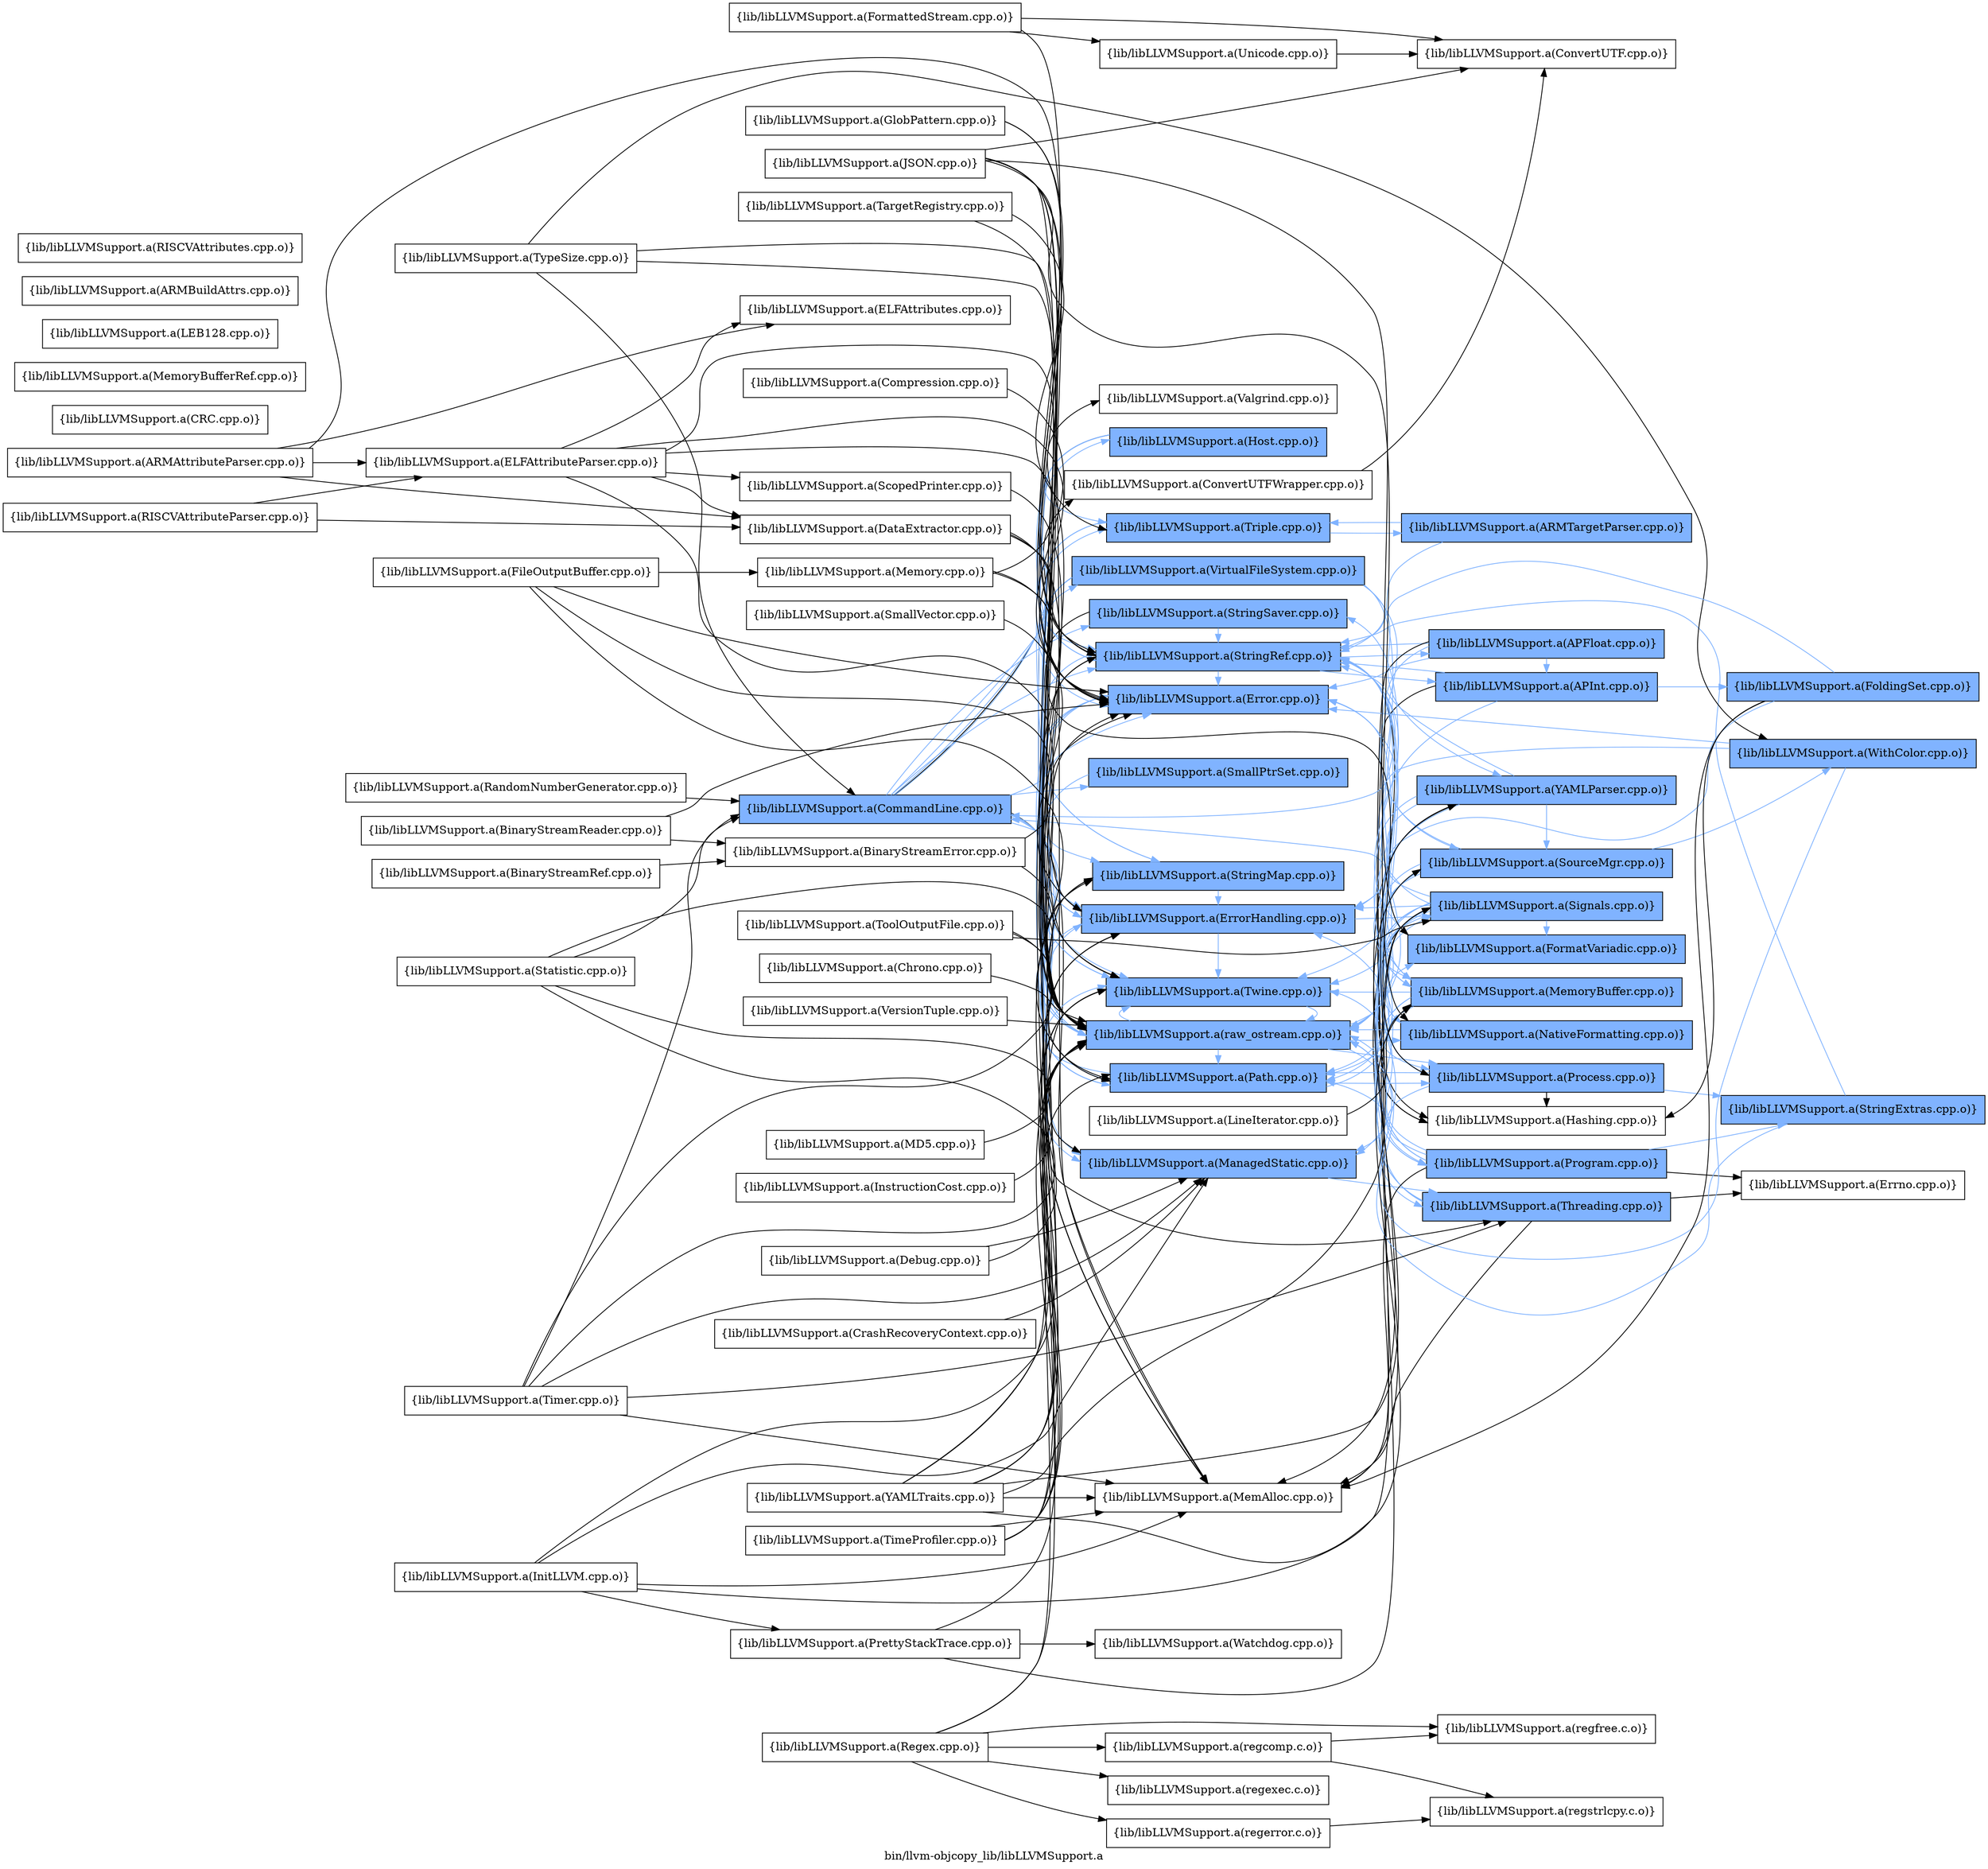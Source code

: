 digraph "bin/llvm-objcopy_lib/libLLVMSupport.a" {
	label="bin/llvm-objcopy_lib/libLLVMSupport.a";
	rankdir=LR;
	{ rank=same; Node0x563a265e23d8;  }
	{ rank=same; Node0x563a265de648; Node0x563a265dc578; Node0x563a265dc2a8; Node0x563a265e1258; Node0x563a265e1488; Node0x563a265e4818; Node0x563a265e0c68; Node0x563a265e2748; Node0x563a265e25b8; Node0x563a265dbc68; Node0x563a265dcb68; Node0x563a265de738; Node0x563a265def58; Node0x563a265dc848; Node0x563a265dd838;  }
	{ rank=same; Node0x563a265de328; Node0x563a265e4228; Node0x563a265dbdf8; Node0x563a265e1938; Node0x563a265e4318; Node0x563a265dc488; Node0x563a265dd298; Node0x563a265e0da8; Node0x563a265e1208; Node0x563a265de148; Node0x563a265de058; Node0x563a265e44a8; Node0x563a265e39b8; Node0x563a265e3328;  }
	{ rank=same; Node0x563a265e23d8;  }
	{ rank=same; Node0x563a265de648; Node0x563a265dc578; Node0x563a265dc2a8; Node0x563a265e1258; Node0x563a265e1488; Node0x563a265e4818; Node0x563a265e0c68; Node0x563a265e2748; Node0x563a265e25b8; Node0x563a265dbc68; Node0x563a265dcb68; Node0x563a265de738; Node0x563a265def58; Node0x563a265dc848; Node0x563a265dd838;  }
	{ rank=same; Node0x563a265de328; Node0x563a265e4228; Node0x563a265dbdf8; Node0x563a265e1938; Node0x563a265e4318; Node0x563a265dc488; Node0x563a265dd298; Node0x563a265e0da8; Node0x563a265e1208; Node0x563a265de148; Node0x563a265de058; Node0x563a265e44a8; Node0x563a265e39b8; Node0x563a265e3328;  }

	Node0x563a265e23d8 [shape=record,shape=box,group=1,style=filled,fillcolor="0.600000 0.5 1",label="{lib/libLLVMSupport.a(CommandLine.cpp.o)}"];
	Node0x563a265e23d8 -> Node0x563a265de648;
	Node0x563a265e23d8 -> Node0x563a265dc578[color="0.600000 0.5 1"];
	Node0x563a265e23d8 -> Node0x563a265dc2a8[color="0.600000 0.5 1"];
	Node0x563a265e23d8 -> Node0x563a265e1258[color="0.600000 0.5 1"];
	Node0x563a265e23d8 -> Node0x563a265e1488;
	Node0x563a265e23d8 -> Node0x563a265e4818[color="0.600000 0.5 1"];
	Node0x563a265e23d8 -> Node0x563a265e0c68[color="0.600000 0.5 1"];
	Node0x563a265e23d8 -> Node0x563a265e2748[color="0.600000 0.5 1"];
	Node0x563a265e23d8 -> Node0x563a265e25b8[color="0.600000 0.5 1"];
	Node0x563a265e23d8 -> Node0x563a265dbc68[color="0.600000 0.5 1"];
	Node0x563a265e23d8 -> Node0x563a265dcb68[color="0.600000 0.5 1"];
	Node0x563a265e23d8 -> Node0x563a265de738[color="0.600000 0.5 1"];
	Node0x563a265e23d8 -> Node0x563a265def58[color="0.600000 0.5 1"];
	Node0x563a265e23d8 -> Node0x563a265dc848[color="0.600000 0.5 1"];
	Node0x563a265e23d8 -> Node0x563a265dd838[color="0.600000 0.5 1"];
	Node0x563a265e1c58 [shape=record,shape=box,group=0,label="{lib/libLLVMSupport.a(Compression.cpp.o)}"];
	Node0x563a265e1c58 -> Node0x563a265dc578;
	Node0x563a265e1f28 [shape=record,shape=box,group=0,label="{lib/libLLVMSupport.a(CRC.cpp.o)}"];
	Node0x563a265dc578 [shape=record,shape=box,group=1,style=filled,fillcolor="0.600000 0.5 1",label="{lib/libLLVMSupport.a(Error.cpp.o)}"];
	Node0x563a265dc578 -> Node0x563a265dc2a8[color="0.600000 0.5 1"];
	Node0x563a265dc578 -> Node0x563a265e1258[color="0.600000 0.5 1"];
	Node0x563a265dc578 -> Node0x563a265dcb68[color="0.600000 0.5 1"];
	Node0x563a265dc578 -> Node0x563a265def58[color="0.600000 0.5 1"];
	Node0x563a265e2568 [shape=record,shape=box,group=0,label="{lib/libLLVMSupport.a(GlobPattern.cpp.o)}"];
	Node0x563a265e2568 -> Node0x563a265dc578;
	Node0x563a265e2568 -> Node0x563a265e25b8;
	Node0x563a265e1488 [shape=record,shape=box,group=0,label="{lib/libLLVMSupport.a(MemAlloc.cpp.o)}"];
	Node0x563a265e0da8 [shape=record,shape=box,group=1,style=filled,fillcolor="0.600000 0.5 1",label="{lib/libLLVMSupport.a(MemoryBuffer.cpp.o)}"];
	Node0x563a265e0da8 -> Node0x563a265dc578[color="0.600000 0.5 1"];
	Node0x563a265e0da8 -> Node0x563a265dcb68[color="0.600000 0.5 1"];
	Node0x563a265e0da8 -> Node0x563a265dd838[color="0.600000 0.5 1"];
	Node0x563a265e0da8 -> Node0x563a265e39b8[color="0.600000 0.5 1"];
	Node0x563a265e0da8 -> Node0x563a265e3328[color="0.600000 0.5 1"];
	Node0x563a265e3fa8 [shape=record,shape=box,group=0,label="{lib/libLLVMSupport.a(Regex.cpp.o)}"];
	Node0x563a265e3fa8 -> Node0x563a265e25b8;
	Node0x563a265e3fa8 -> Node0x563a265dcb68;
	Node0x563a265e3fa8 -> Node0x563a265df598;
	Node0x563a265e3fa8 -> Node0x563a265dfd18;
	Node0x563a265e3fa8 -> Node0x563a265db5d8;
	Node0x563a265e3fa8 -> Node0x563a265dbd08;
	Node0x563a265e0c68 [shape=record,shape=box,group=1,style=filled,fillcolor="0.600000 0.5 1",label="{lib/libLLVMSupport.a(StringMap.cpp.o)}"];
	Node0x563a265e0c68 -> Node0x563a265dc2a8[color="0.600000 0.5 1"];
	Node0x563a265e2748 [shape=record,shape=box,group=1,style=filled,fillcolor="0.600000 0.5 1",label="{lib/libLLVMSupport.a(StringSaver.cpp.o)}"];
	Node0x563a265e2748 -> Node0x563a265e1488;
	Node0x563a265e2748 -> Node0x563a265e25b8[color="0.600000 0.5 1"];
	Node0x563a265e25b8 [shape=record,shape=box,group=1,style=filled,fillcolor="0.600000 0.5 1",label="{lib/libLLVMSupport.a(StringRef.cpp.o)}"];
	Node0x563a265e25b8 -> Node0x563a265dc578[color="0.600000 0.5 1"];
	Node0x563a265e25b8 -> Node0x563a265e1938[color="0.600000 0.5 1"];
	Node0x563a265e25b8 -> Node0x563a265e4318[color="0.600000 0.5 1"];
	Node0x563a265e25b8 -> Node0x563a265dc488;
	Node0x563a265dcb68 [shape=record,shape=box,group=1,style=filled,fillcolor="0.600000 0.5 1",label="{lib/libLLVMSupport.a(Twine.cpp.o)}"];
	Node0x563a265dcb68 -> Node0x563a265def58[color="0.600000 0.5 1"];
	Node0x563a265def58 [shape=record,shape=box,group=1,style=filled,fillcolor="0.600000 0.5 1",label="{lib/libLLVMSupport.a(raw_ostream.cpp.o)}"];
	Node0x563a265def58 -> Node0x563a265dc578[color="0.600000 0.5 1"];
	Node0x563a265def58 -> Node0x563a265dc2a8[color="0.600000 0.5 1"];
	Node0x563a265def58 -> Node0x563a265de058[color="0.600000 0.5 1"];
	Node0x563a265def58 -> Node0x563a265e44a8[color="0.600000 0.5 1"];
	Node0x563a265def58 -> Node0x563a265dcb68[color="0.600000 0.5 1"];
	Node0x563a265def58 -> Node0x563a265dd838[color="0.600000 0.5 1"];
	Node0x563a265def58 -> Node0x563a265e39b8[color="0.600000 0.5 1"];
	Node0x563a265def58 -> Node0x563a265e3328[color="0.600000 0.5 1"];
	Node0x563a265debe8 [shape=record,shape=box,group=0,label="{lib/libLLVMSupport.a(FileOutputBuffer.cpp.o)}"];
	Node0x563a265debe8 -> Node0x563a265dc578;
	Node0x563a265debe8 -> Node0x563a265def58;
	Node0x563a265debe8 -> Node0x563a265dd0b8;
	Node0x563a265debe8 -> Node0x563a265dd838;
	Node0x563a265e2798 [shape=record,shape=box,group=0,label="{lib/libLLVMSupport.a(InitLLVM.cpp.o)}"];
	Node0x563a265e2798 -> Node0x563a265dc2a8;
	Node0x563a265e2798 -> Node0x563a265e1258;
	Node0x563a265e2798 -> Node0x563a265e1488;
	Node0x563a265e2798 -> Node0x563a265e4778;
	Node0x563a265e2798 -> Node0x563a265e4228;
	Node0x563a265dbc68 [shape=record,shape=box,group=1,style=filled,fillcolor="0.600000 0.5 1",label="{lib/libLLVMSupport.a(Triple.cpp.o)}"];
	Node0x563a265dbc68 -> Node0x563a265e25b8[color="0.600000 0.5 1"];
	Node0x563a265dbc68 -> Node0x563a265dd298[color="0.600000 0.5 1"];
	Node0x563a265dbc68 -> Node0x563a265dcb68[color="0.600000 0.5 1"];
	Node0x563a265de008 [shape=record,shape=box,group=1,style=filled,fillcolor="0.600000 0.5 1",label="{lib/libLLVMSupport.a(WithColor.cpp.o)}"];
	Node0x563a265de008 -> Node0x563a265e23d8[color="0.600000 0.5 1"];
	Node0x563a265de008 -> Node0x563a265dc578[color="0.600000 0.5 1"];
	Node0x563a265de008 -> Node0x563a265def58[color="0.600000 0.5 1"];
	Node0x563a265dc848 [shape=record,shape=box,group=1,style=filled,fillcolor="0.600000 0.5 1",label="{lib/libLLVMSupport.a(Host.cpp.o)}"];
	Node0x563a265dc848 -> Node0x563a265e1488;
	Node0x563a265dc848 -> Node0x563a265e0c68[color="0.600000 0.5 1"];
	Node0x563a265dc848 -> Node0x563a265e25b8[color="0.600000 0.5 1"];
	Node0x563a265dc848 -> Node0x563a265dbc68[color="0.600000 0.5 1"];
	Node0x563a265dc848 -> Node0x563a265def58[color="0.600000 0.5 1"];
	Node0x563a265dd838 [shape=record,shape=box,group=1,style=filled,fillcolor="0.600000 0.5 1",label="{lib/libLLVMSupport.a(Path.cpp.o)}"];
	Node0x563a265dd838 -> Node0x563a265dc578[color="0.600000 0.5 1"];
	Node0x563a265dd838 -> Node0x563a265e25b8[color="0.600000 0.5 1"];
	Node0x563a265dd838 -> Node0x563a265dcb68[color="0.600000 0.5 1"];
	Node0x563a265dd838 -> Node0x563a265e39b8[color="0.600000 0.5 1"];
	Node0x563a265dd838 -> Node0x563a265e4228[color="0.600000 0.5 1"];
	Node0x563a265e39b8 [shape=record,shape=box,group=1,style=filled,fillcolor="0.600000 0.5 1",label="{lib/libLLVMSupport.a(Process.cpp.o)}"];
	Node0x563a265e39b8 -> Node0x563a265dc578[color="0.600000 0.5 1"];
	Node0x563a265e39b8 -> Node0x563a265e1258[color="0.600000 0.5 1"];
	Node0x563a265e39b8 -> Node0x563a265e25b8[color="0.600000 0.5 1"];
	Node0x563a265e39b8 -> Node0x563a265dc488;
	Node0x563a265e39b8 -> Node0x563a265dd838[color="0.600000 0.5 1"];
	Node0x563a265e39b8 -> Node0x563a265e2f18[color="0.600000 0.5 1"];
	Node0x563a265e4a48 [shape=record,shape=box,group=0,label="{lib/libLLVMSupport.a(MemoryBufferRef.cpp.o)}"];
	Node0x563a265e4818 [shape=record,shape=box,group=1,style=filled,fillcolor="0.600000 0.5 1",label="{lib/libLLVMSupport.a(SmallPtrSet.cpp.o)}"];
	Node0x563a265e4818 -> Node0x563a265dc2a8[color="0.600000 0.5 1"];
	Node0x563a265e2018 [shape=record,shape=box,group=0,label="{lib/libLLVMSupport.a(LEB128.cpp.o)}"];
	Node0x563a265dc2a8 [shape=record,shape=box,group=1,style=filled,fillcolor="0.600000 0.5 1",label="{lib/libLLVMSupport.a(ErrorHandling.cpp.o)}"];
	Node0x563a265dc2a8 -> Node0x563a265dcb68[color="0.600000 0.5 1"];
	Node0x563a265dc2a8 -> Node0x563a265def58[color="0.600000 0.5 1"];
	Node0x563a265dc2a8 -> Node0x563a265e4228[color="0.600000 0.5 1"];
	Node0x563a265de0f8 [shape=record,shape=box,group=0,label="{lib/libLLVMSupport.a(DataExtractor.cpp.o)}"];
	Node0x563a265de0f8 -> Node0x563a265dc578;
	Node0x563a265de0f8 -> Node0x563a265e25b8;
	Node0x563a265de0f8 -> Node0x563a265def58;
	Node0x563a265e1258 [shape=record,shape=box,group=1,style=filled,fillcolor="0.600000 0.5 1",label="{lib/libLLVMSupport.a(ManagedStatic.cpp.o)}"];
	Node0x563a265e1258 -> Node0x563a265dbdf8[color="0.600000 0.5 1"];
	Node0x563a265dce38 [shape=record,shape=box,group=0,label="{lib/libLLVMSupport.a(TypeSize.cpp.o)}"];
	Node0x563a265dce38 -> Node0x563a265e23d8;
	Node0x563a265dce38 -> Node0x563a265dc2a8;
	Node0x563a265dce38 -> Node0x563a265de008;
	Node0x563a265dce38 -> Node0x563a265def58;
	Node0x563a265e1208 [shape=record,shape=box,group=1,style=filled,fillcolor="0.600000 0.5 1",label="{lib/libLLVMSupport.a(SourceMgr.cpp.o)}"];
	Node0x563a265e1208 -> Node0x563a265e0da8[color="0.600000 0.5 1"];
	Node0x563a265e1208 -> Node0x563a265e25b8[color="0.600000 0.5 1"];
	Node0x563a265e1208 -> Node0x563a265dcb68[color="0.600000 0.5 1"];
	Node0x563a265e1208 -> Node0x563a265de008[color="0.600000 0.5 1"];
	Node0x563a265e1208 -> Node0x563a265def58[color="0.600000 0.5 1"];
	Node0x563a265e1208 -> Node0x563a265dd838[color="0.600000 0.5 1"];
	Node0x563a265dc398 [shape=record,shape=box,group=0,label="{lib/libLLVMSupport.a(TargetRegistry.cpp.o)}"];
	Node0x563a265dc398 -> Node0x563a265dbc68;
	Node0x563a265dc398 -> Node0x563a265def58;
	Node0x563a265de5a8 [shape=record,shape=box,group=0,label="{lib/libLLVMSupport.a(ARMBuildAttrs.cpp.o)}"];
	Node0x563a265dfcc8 [shape=record,shape=box,group=0,label="{lib/libLLVMSupport.a(ELFAttributeParser.cpp.o)}"];
	Node0x563a265dfcc8 -> Node0x563a265de0f8;
	Node0x563a265dfcc8 -> Node0x563a265dfa48;
	Node0x563a265dfcc8 -> Node0x563a265dc578;
	Node0x563a265dfcc8 -> Node0x563a265e4a98;
	Node0x563a265dfcc8 -> Node0x563a265e25b8;
	Node0x563a265dfcc8 -> Node0x563a265dcb68;
	Node0x563a265dfcc8 -> Node0x563a265def58;
	Node0x563a265e3288 [shape=record,shape=box,group=0,label="{lib/libLLVMSupport.a(RISCVAttributes.cpp.o)}"];
	Node0x563a265dcca8 [shape=record,shape=box,group=0,label="{lib/libLLVMSupport.a(BinaryStreamError.cpp.o)}"];
	Node0x563a265dcca8 -> Node0x563a265dc578;
	Node0x563a265dcca8 -> Node0x563a265def58;
	Node0x563a265de058 [shape=record,shape=box,group=1,style=filled,fillcolor="0.600000 0.5 1",label="{lib/libLLVMSupport.a(FormatVariadic.cpp.o)}"];
	Node0x563a265de058 -> Node0x563a265e25b8[color="0.600000 0.5 1"];
	Node0x563a265e44a8 [shape=record,shape=box,group=1,style=filled,fillcolor="0.600000 0.5 1",label="{lib/libLLVMSupport.a(NativeFormatting.cpp.o)}"];
	Node0x563a265e44a8 -> Node0x563a265def58[color="0.600000 0.5 1"];
	Node0x563a265dd248 [shape=record,shape=box,group=0,label="{lib/libLLVMSupport.a(ARMAttributeParser.cpp.o)}"];
	Node0x563a265dd248 -> Node0x563a265de0f8;
	Node0x563a265dd248 -> Node0x563a265dfcc8;
	Node0x563a265dd248 -> Node0x563a265dfa48;
	Node0x563a265dd248 -> Node0x563a265def58;
	Node0x563a265dfa48 [shape=record,shape=box,group=0,label="{lib/libLLVMSupport.a(ELFAttributes.cpp.o)}"];
	Node0x563a265dcf78 [shape=record,shape=box,group=0,label="{lib/libLLVMSupport.a(BinaryStreamReader.cpp.o)}"];
	Node0x563a265dcf78 -> Node0x563a265dcca8;
	Node0x563a265dcf78 -> Node0x563a265dc578;
	Node0x563a265dc7f8 [shape=record,shape=box,group=0,label="{lib/libLLVMSupport.a(BinaryStreamRef.cpp.o)}"];
	Node0x563a265dc7f8 -> Node0x563a265dcca8;
	Node0x563a265de648 [shape=record,shape=box,group=0,label="{lib/libLLVMSupport.a(ConvertUTFWrapper.cpp.o)}"];
	Node0x563a265de648 -> Node0x563a265de328;
	Node0x563a265de738 [shape=record,shape=box,group=1,style=filled,fillcolor="0.600000 0.5 1",label="{lib/libLLVMSupport.a(VirtualFileSystem.cpp.o)}"];
	Node0x563a265de738 -> Node0x563a265dc578[color="0.600000 0.5 1"];
	Node0x563a265de738 -> Node0x563a265e1488;
	Node0x563a265de738 -> Node0x563a265e0da8[color="0.600000 0.5 1"];
	Node0x563a265de738 -> Node0x563a265e1208[color="0.600000 0.5 1"];
	Node0x563a265de738 -> Node0x563a265e0c68[color="0.600000 0.5 1"];
	Node0x563a265de738 -> Node0x563a265e25b8[color="0.600000 0.5 1"];
	Node0x563a265de738 -> Node0x563a265dcb68[color="0.600000 0.5 1"];
	Node0x563a265de738 -> Node0x563a265de148[color="0.600000 0.5 1"];
	Node0x563a265de738 -> Node0x563a265def58[color="0.600000 0.5 1"];
	Node0x563a265de738 -> Node0x563a265dd838[color="0.600000 0.5 1"];
	Node0x563a265de328 [shape=record,shape=box,group=0,label="{lib/libLLVMSupport.a(ConvertUTF.cpp.o)}"];
	Node0x563a265e4a98 [shape=record,shape=box,group=0,label="{lib/libLLVMSupport.a(ScopedPrinter.cpp.o)}"];
	Node0x563a265e4a98 -> Node0x563a265def58;
	Node0x563a265e4228 [shape=record,shape=box,group=1,style=filled,fillcolor="0.600000 0.5 1",label="{lib/libLLVMSupport.a(Signals.cpp.o)}"];
	Node0x563a265e4228 -> Node0x563a265e23d8[color="0.600000 0.5 1"];
	Node0x563a265e4228 -> Node0x563a265dc2a8[color="0.600000 0.5 1"];
	Node0x563a265e4228 -> Node0x563a265de058[color="0.600000 0.5 1"];
	Node0x563a265e4228 -> Node0x563a265e1258[color="0.600000 0.5 1"];
	Node0x563a265e4228 -> Node0x563a265e1488;
	Node0x563a265e4228 -> Node0x563a265e0da8[color="0.600000 0.5 1"];
	Node0x563a265e4228 -> Node0x563a265e44a8[color="0.600000 0.5 1"];
	Node0x563a265e4228 -> Node0x563a265e25b8[color="0.600000 0.5 1"];
	Node0x563a265e4228 -> Node0x563a265dcb68[color="0.600000 0.5 1"];
	Node0x563a265e4228 -> Node0x563a265def58[color="0.600000 0.5 1"];
	Node0x563a265e4228 -> Node0x563a265dd838[color="0.600000 0.5 1"];
	Node0x563a265e4228 -> Node0x563a265e3328[color="0.600000 0.5 1"];
	Node0x563a265e4228 -> Node0x563a265dbdf8[color="0.600000 0.5 1"];
	Node0x563a265db588 [shape=record,shape=box,group=0,label="{lib/libLLVMSupport.a(Debug.cpp.o)}"];
	Node0x563a265db588 -> Node0x563a265e1258;
	Node0x563a265db588 -> Node0x563a265def58;
	Node0x563a265dd0b8 [shape=record,shape=box,group=0,label="{lib/libLLVMSupport.a(Memory.cpp.o)}"];
	Node0x563a265dd0b8 -> Node0x563a265dc578;
	Node0x563a265dd0b8 -> Node0x563a265e39b8;
	Node0x563a265dd0b8 -> Node0x563a265dd978;
	Node0x563a265e4778 [shape=record,shape=box,group=0,label="{lib/libLLVMSupport.a(PrettyStackTrace.cpp.o)}"];
	Node0x563a265e4778 -> Node0x563a265def58;
	Node0x563a265e4778 -> Node0x563a265e4228;
	Node0x563a265e4778 -> Node0x563a265dd6a8;
	Node0x563a265dbdf8 [shape=record,shape=box,group=1,style=filled,fillcolor="0.600000 0.5 1",label="{lib/libLLVMSupport.a(Threading.cpp.o)}"];
	Node0x563a265dbdf8 -> Node0x563a265dc2a8[color="0.600000 0.5 1"];
	Node0x563a265dbdf8 -> Node0x563a265e1488;
	Node0x563a265dbdf8 -> Node0x563a265e25b8[color="0.600000 0.5 1"];
	Node0x563a265dbdf8 -> Node0x563a265dcb68[color="0.600000 0.5 1"];
	Node0x563a265dbdf8 -> Node0x563a265e5308;
	Node0x563a265e3328 [shape=record,shape=box,group=1,style=filled,fillcolor="0.600000 0.5 1",label="{lib/libLLVMSupport.a(Program.cpp.o)}"];
	Node0x563a265e3328 -> Node0x563a265e1488;
	Node0x563a265e3328 -> Node0x563a265e2748[color="0.600000 0.5 1"];
	Node0x563a265e3328 -> Node0x563a265e25b8[color="0.600000 0.5 1"];
	Node0x563a265e3328 -> Node0x563a265def58[color="0.600000 0.5 1"];
	Node0x563a265e3328 -> Node0x563a265dd838[color="0.600000 0.5 1"];
	Node0x563a265e3328 -> Node0x563a265e2f18[color="0.600000 0.5 1"];
	Node0x563a265e3328 -> Node0x563a265e5308;
	Node0x563a265dd6a8 [shape=record,shape=box,group=0,label="{lib/libLLVMSupport.a(Watchdog.cpp.o)}"];
	Node0x563a265df598 [shape=record,shape=box,group=0,label="{lib/libLLVMSupport.a(regcomp.c.o)}"];
	Node0x563a265df598 -> Node0x563a265dbd08;
	Node0x563a265df598 -> Node0x563a265dc168;
	Node0x563a265dfd18 [shape=record,shape=box,group=0,label="{lib/libLLVMSupport.a(regerror.c.o)}"];
	Node0x563a265dfd18 -> Node0x563a265dc168;
	Node0x563a265db5d8 [shape=record,shape=box,group=0,label="{lib/libLLVMSupport.a(regexec.c.o)}"];
	Node0x563a265dbd08 [shape=record,shape=box,group=0,label="{lib/libLLVMSupport.a(regfree.c.o)}"];
	Node0x563a265e3058 [shape=record,shape=box,group=0,label="{lib/libLLVMSupport.a(RISCVAttributeParser.cpp.o)}"];
	Node0x563a265e3058 -> Node0x563a265de0f8;
	Node0x563a265e3058 -> Node0x563a265dfcc8;
	Node0x563a265e14d8 [shape=record,shape=box,group=0,label="{lib/libLLVMSupport.a(SmallVector.cpp.o)}"];
	Node0x563a265e14d8 -> Node0x563a265dc2a8;
	Node0x563a265e1938 [shape=record,shape=box,group=1,style=filled,fillcolor="0.600000 0.5 1",label="{lib/libLLVMSupport.a(APFloat.cpp.o)}"];
	Node0x563a265e1938 -> Node0x563a265dc578[color="0.600000 0.5 1"];
	Node0x563a265e1938 -> Node0x563a265e25b8[color="0.600000 0.5 1"];
	Node0x563a265e1938 -> Node0x563a265e4318[color="0.600000 0.5 1"];
	Node0x563a265e1938 -> Node0x563a265dc488;
	Node0x563a265e1938 -> Node0x563a265def58[color="0.600000 0.5 1"];
	Node0x563a265e4318 [shape=record,shape=box,group=1,style=filled,fillcolor="0.600000 0.5 1",label="{lib/libLLVMSupport.a(APInt.cpp.o)}"];
	Node0x563a265e4318 -> Node0x563a265e25b8[color="0.600000 0.5 1"];
	Node0x563a265e4318 -> Node0x563a265dc258[color="0.600000 0.5 1"];
	Node0x563a265e4318 -> Node0x563a265dc488;
	Node0x563a265e4318 -> Node0x563a265def58[color="0.600000 0.5 1"];
	Node0x563a265dc488 [shape=record,shape=box,group=0,label="{lib/libLLVMSupport.a(Hashing.cpp.o)}"];
	Node0x563a265dc258 [shape=record,shape=box,group=1,style=filled,fillcolor="0.600000 0.5 1",label="{lib/libLLVMSupport.a(FoldingSet.cpp.o)}"];
	Node0x563a265dc258 -> Node0x563a265dc2a8[color="0.600000 0.5 1"];
	Node0x563a265dc258 -> Node0x563a265e1488;
	Node0x563a265dc258 -> Node0x563a265e25b8[color="0.600000 0.5 1"];
	Node0x563a265dc258 -> Node0x563a265dc488;
	Node0x563a265dd298 [shape=record,shape=box,group=1,style=filled,fillcolor="0.600000 0.5 1",label="{lib/libLLVMSupport.a(ARMTargetParser.cpp.o)}"];
	Node0x563a265dd298 -> Node0x563a265e25b8[color="0.600000 0.5 1"];
	Node0x563a265dd298 -> Node0x563a265dbc68[color="0.600000 0.5 1"];
	Node0x563a265de148 [shape=record,shape=box,group=1,style=filled,fillcolor="0.600000 0.5 1",label="{lib/libLLVMSupport.a(YAMLParser.cpp.o)}"];
	Node0x563a265de148 -> Node0x563a265dc2a8[color="0.600000 0.5 1"];
	Node0x563a265de148 -> Node0x563a265e1488;
	Node0x563a265de148 -> Node0x563a265e0da8[color="0.600000 0.5 1"];
	Node0x563a265de148 -> Node0x563a265e1208[color="0.600000 0.5 1"];
	Node0x563a265de148 -> Node0x563a265e25b8[color="0.600000 0.5 1"];
	Node0x563a265de148 -> Node0x563a265def58[color="0.600000 0.5 1"];
	Node0x563a265e0268 [shape=record,shape=box,group=0,label="{lib/libLLVMSupport.a(Unicode.cpp.o)}"];
	Node0x563a265e0268 -> Node0x563a265de328;
	Node0x563a265dc168 [shape=record,shape=box,group=0,label="{lib/libLLVMSupport.a(regstrlcpy.c.o)}"];
	Node0x563a265dd978 [shape=record,shape=box,group=0,label="{lib/libLLVMSupport.a(Valgrind.cpp.o)}"];
	Node0x563a265e2d88 [shape=record,shape=box,group=0,label="{lib/libLLVMSupport.a(MD5.cpp.o)}"];
	Node0x563a265e2d88 -> Node0x563a265def58;
	Node0x563a265e2f18 [shape=record,shape=box,group=1,style=filled,fillcolor="0.600000 0.5 1",label="{lib/libLLVMSupport.a(StringExtras.cpp.o)}"];
	Node0x563a265e2f18 -> Node0x563a265e25b8[color="0.600000 0.5 1"];
	Node0x563a265e2f18 -> Node0x563a265def58[color="0.600000 0.5 1"];
	Node0x563a265e3698 [shape=record,shape=box,group=0,label="{lib/libLLVMSupport.a(CrashRecoveryContext.cpp.o)}"];
	Node0x563a265e3698 -> Node0x563a265e1258;
	Node0x563a265e5308 [shape=record,shape=box,group=0,label="{lib/libLLVMSupport.a(Errno.cpp.o)}"];
	Node0x563a265dd108 [shape=record,shape=box,group=0,label="{lib/libLLVMSupport.a(FormattedStream.cpp.o)}"];
	Node0x563a265dd108 -> Node0x563a265de328;
	Node0x563a265dd108 -> Node0x563a265e0268;
	Node0x563a265dd108 -> Node0x563a265def58;
	Node0x563a265e10c8 [shape=record,shape=box,group=0,label="{lib/libLLVMSupport.a(InstructionCost.cpp.o)}"];
	Node0x563a265e10c8 -> Node0x563a265def58;
	Node0x563a265db678 [shape=record,shape=box,group=0,label="{lib/libLLVMSupport.a(ToolOutputFile.cpp.o)}"];
	Node0x563a265db678 -> Node0x563a265def58;
	Node0x563a265db678 -> Node0x563a265dd838;
	Node0x563a265db678 -> Node0x563a265e4228;
	Node0x563a265de2d8 [shape=record,shape=box,group=0,label="{lib/libLLVMSupport.a(RandomNumberGenerator.cpp.o)}"];
	Node0x563a265de2d8 -> Node0x563a265e23d8;
	Node0x563a265e28d8 [shape=record,shape=box,group=0,label="{lib/libLLVMSupport.a(Statistic.cpp.o)}"];
	Node0x563a265e28d8 -> Node0x563a265e23d8;
	Node0x563a265e28d8 -> Node0x563a265e1258;
	Node0x563a265e28d8 -> Node0x563a265def58;
	Node0x563a265e28d8 -> Node0x563a265dbdf8;
	Node0x563a265e35f8 [shape=record,shape=box,group=0,label="{lib/libLLVMSupport.a(Timer.cpp.o)}"];
	Node0x563a265e35f8 -> Node0x563a265e23d8;
	Node0x563a265e35f8 -> Node0x563a265e1258;
	Node0x563a265e35f8 -> Node0x563a265e1488;
	Node0x563a265e35f8 -> Node0x563a265e0c68;
	Node0x563a265e35f8 -> Node0x563a265def58;
	Node0x563a265e35f8 -> Node0x563a265dbdf8;
	Node0x563a265e2ba8 [shape=record,shape=box,group=0,label="{lib/libLLVMSupport.a(TimeProfiler.cpp.o)}"];
	Node0x563a265e2ba8 -> Node0x563a265dc578;
	Node0x563a265e2ba8 -> Node0x563a265e1488;
	Node0x563a265e2ba8 -> Node0x563a265e0c68;
	Node0x563a265e2ba8 -> Node0x563a265dcb68;
	Node0x563a265e2ba8 -> Node0x563a265def58;
	Node0x563a265e2ba8 -> Node0x563a265dd838;
	Node0x563a265de3c8 [shape=record,shape=box,group=0,label="{lib/libLLVMSupport.a(JSON.cpp.o)}"];
	Node0x563a265de3c8 -> Node0x563a265de328;
	Node0x563a265de3c8 -> Node0x563a265dc578;
	Node0x563a265de3c8 -> Node0x563a265de058;
	Node0x563a265de3c8 -> Node0x563a265e1488;
	Node0x563a265de3c8 -> Node0x563a265e44a8;
	Node0x563a265de3c8 -> Node0x563a265e25b8;
	Node0x563a265de3c8 -> Node0x563a265dcb68;
	Node0x563a265de3c8 -> Node0x563a265def58;
	Node0x563a265dfe58 [shape=record,shape=box,group=0,label="{lib/libLLVMSupport.a(Chrono.cpp.o)}"];
	Node0x563a265dfe58 -> Node0x563a265def58;
	Node0x563a265e0bc8 [shape=record,shape=box,group=0,label="{lib/libLLVMSupport.a(YAMLTraits.cpp.o)}"];
	Node0x563a265e0bc8 -> Node0x563a265dc2a8;
	Node0x563a265e0bc8 -> Node0x563a265e1488;
	Node0x563a265e0bc8 -> Node0x563a265e0da8;
	Node0x563a265e0bc8 -> Node0x563a265e1208;
	Node0x563a265e0bc8 -> Node0x563a265e0c68;
	Node0x563a265e0bc8 -> Node0x563a265e25b8;
	Node0x563a265e0bc8 -> Node0x563a265dcb68;
	Node0x563a265e0bc8 -> Node0x563a265de148;
	Node0x563a265e0bc8 -> Node0x563a265def58;
	Node0x563a265e1078 [shape=record,shape=box,group=0,label="{lib/libLLVMSupport.a(LineIterator.cpp.o)}"];
	Node0x563a265e1078 -> Node0x563a265e0da8;
	Node0x563a265e1c08 [shape=record,shape=box,group=0,label="{lib/libLLVMSupport.a(VersionTuple.cpp.o)}"];
	Node0x563a265e1c08 -> Node0x563a265def58;
}
